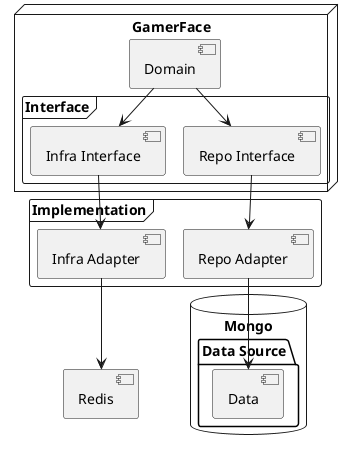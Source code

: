 @startuml
!pragma layout smetana
'https://plantuml.com/component-diagram


node "GamerFace" {
  [Domain]
  frame "Interface" {
    [Repo Interface]
  }

  frame "Interface" {
    [Infra Interface]
  }
}

frame "Implementation" {
  [Infra Adapter]
}

frame "Implementation" {
  [Repo Adapter]
}

database "Mongo" {
  folder "Data Source" {
    [Data]
  }

}

[Domain] --> [Repo Interface]
[Domain] --> [Infra Interface]
[Infra Interface] --> [Infra Adapter]
[Infra Adapter] --> [Redis]
[Repo Interface] --> [Repo Adapter]
[Repo Adapter] --> [Data]

@enduml